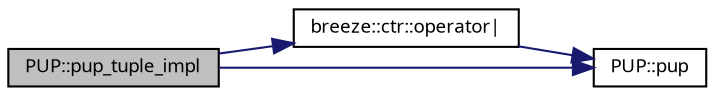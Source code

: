 digraph "PUP::pup_tuple_impl"
{
 // INTERACTIVE_SVG=YES
  bgcolor="transparent";
  edge [fontname="sans-serif",fontsize="9",labelfontname="sans-serif",labelfontsize="9"];
  node [fontname="sans-serif",fontsize="9",shape=record];
  rankdir="LR";
  Node1 [label="PUP::pup_tuple_impl",height=0.2,width=0.4,color="black", fillcolor="grey75", style="filled", fontcolor="black"];
  Node1 -> Node2 [color="midnightblue",fontsize="9",style="solid",fontname="sans-serif"];
  Node2 [label="breeze::ctr::operator\|",height=0.2,width=0.4,color="black",URL="$namespacebreeze_1_1ctr.html#a5700ce85df2dce2001efe2aedc1f6588"];
  Node2 -> Node3 [color="midnightblue",fontsize="9",style="solid",fontname="sans-serif"];
  Node3 [label="PUP::pup",height=0.2,width=0.4,color="black",URL="$namespace_p_u_p.html#aa494dd0331773529acf90e7f40658c63",tooltip="Pack/Unpack enum class. "];
  Node1 -> Node3 [color="midnightblue",fontsize="9",style="solid",fontname="sans-serif"];
}
